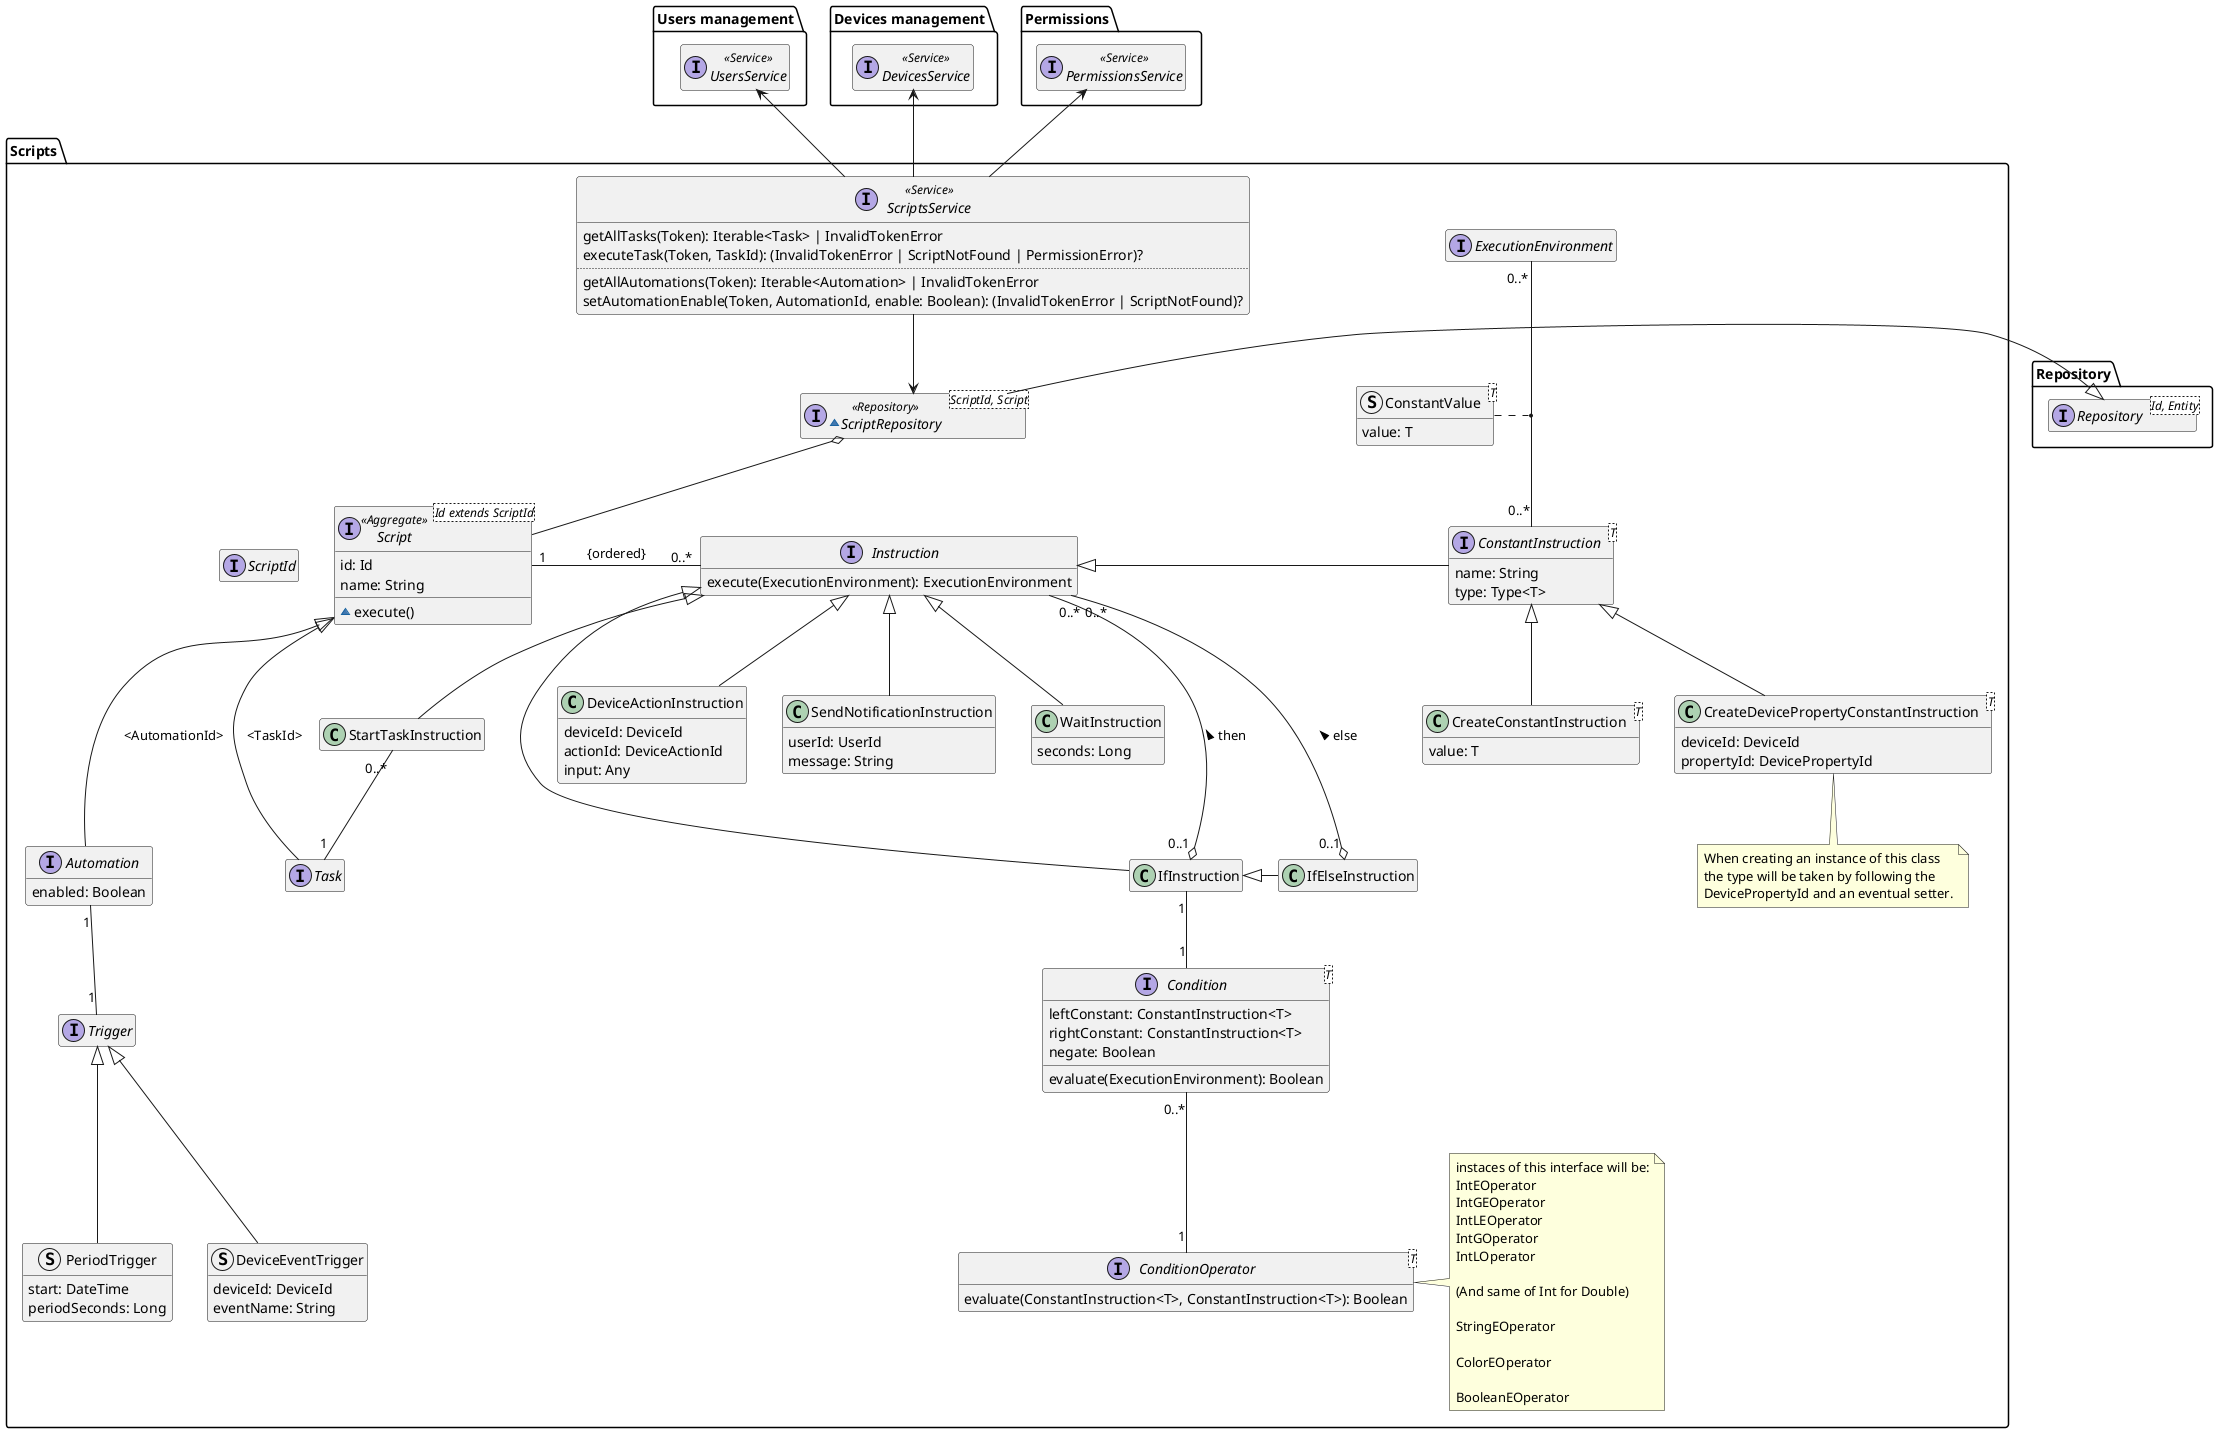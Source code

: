 @startuml scripts-domain-model

hide empty members
package Repository{
    interface Repository<Id, Entity>
}

package "Users management" as UsersManagement {
    interface UsersService <<Service>>
}

package "Devices management" as DevicesManagement {
    interface DevicesService <<Service>>
}

package Permissions {
    interface PermissionsService <<Service>>
}

package "Scripts" {

    interface ScriptId

    interface Script<Id extends ScriptId> <<Aggregate>> {
        id: Id
        name: String
        ~execute()
    }

    interface Task
    interface Automation {
        enabled: Boolean
    }

    interface Trigger

    struct DeviceEventTrigger extends Trigger {
        deviceId: DeviceId
        eventName: String
    }

    struct PeriodTrigger extends Trigger {
        start: DateTime
        periodSeconds: Long
    }

    interface Instruction {
        execute(ExecutionEnvironment): ExecutionEnvironment
    }
    class StartTaskInstruction extends Instruction

    class DeviceActionInstruction extends Instruction {
        deviceId: DeviceId
        actionId: DeviceActionId
        input: Any
    }

    class IfInstruction

    class IfElseInstruction

    class SendNotificationInstruction extends Instruction {
        userId: UserId
        message: String
    }

    class WaitInstruction extends Instruction {
        seconds: Long
    }

    interface ConstantInstruction<T> {
        name: String
        type: Type<T>
    }

    class CreateDevicePropertyConstantInstruction<T> extends ConstantInstruction {
        deviceId: DeviceId
        propertyId: DevicePropertyId
    }
    note bottom of CreateDevicePropertyConstantInstruction
        When creating an instance of this class
        the type will be taken by following the
        DevicePropertyId and an eventual setter.
    end note

    class CreateConstantInstruction<T> extends ConstantInstruction {
        value: T
    }

    interface Condition<T> {
        leftConstant: ConstantInstruction<T>
        rightConstant: ConstantInstruction<T>
        negate: Boolean
        evaluate(ExecutionEnvironment): Boolean
    }

    interface ConditionOperator<T> {
        evaluate(ConstantInstruction<T>, ConstantInstruction<T>): Boolean
    }

    note right of ConditionOperator
        instaces of this interface will be:
        IntEOperator
        IntGEOperator
        IntLEOperator
        IntGOperator
        IntLOperator

        (And same of Int for Double)

        StringEOperator

        ColorEOperator

        BooleanEOperator
    end note

    interface ExecutionEnvironment

    struct ConstantValue<T> {
        value: T
    }

    ExecutionEnvironment "0..*" -- "0..*" ConstantInstruction
    ConstantValue .. (ExecutionEnvironment, ConstantInstruction)

    ~interface ScriptRepository<ScriptId, Script> <<Repository>> {
    }
    ScriptRepository -l-|> Repository.Repository
    ScriptRepository o-- Script

    interface ScriptsService <<Service>> {
        getAllTasks(Token): Iterable<Task> | InvalidTokenError
        executeTask(Token, TaskId): (InvalidTokenError | ScriptNotFound | PermissionError)?
        ..
        getAllAutomations(Token): Iterable<Automation> | InvalidTokenError
        setAutomationEnable(Token, AutomationId, enable: Boolean): (InvalidTokenError | ScriptNotFound)?
    }

    Script -l[hidden] ScriptId
    Script <|-- Task : "<TaskId>"
    Script <|--- Automation : "<AutomationId>"
    Automation "1" -- "1" Trigger
    Script "1" -r- "0..*" Instruction : "{ordered}"
    IfInstruction --u-|> Instruction
    IfElseInstruction -l-|> IfInstruction
    IfInstruction "0..1" o-u- "0..*" Instruction : "then >"
    IfInstruction "1" -- "1" Condition
    IfElseInstruction "0..1" o-u- "0..*" Instruction : "else >"
    StartTaskInstruction "0..*" -- "1" Task
    Condition "0..*" -- "1" ConditionOperator
    ConstantInstruction -l-|> Instruction
    ScriptsService --> ScriptRepository
    ScriptsService -u-> Permissions.PermissionsService
    ScriptsService -u-> DevicesManagement.DevicesService
    ScriptsService -u-> UsersManagement.UsersService
}

@enduml
